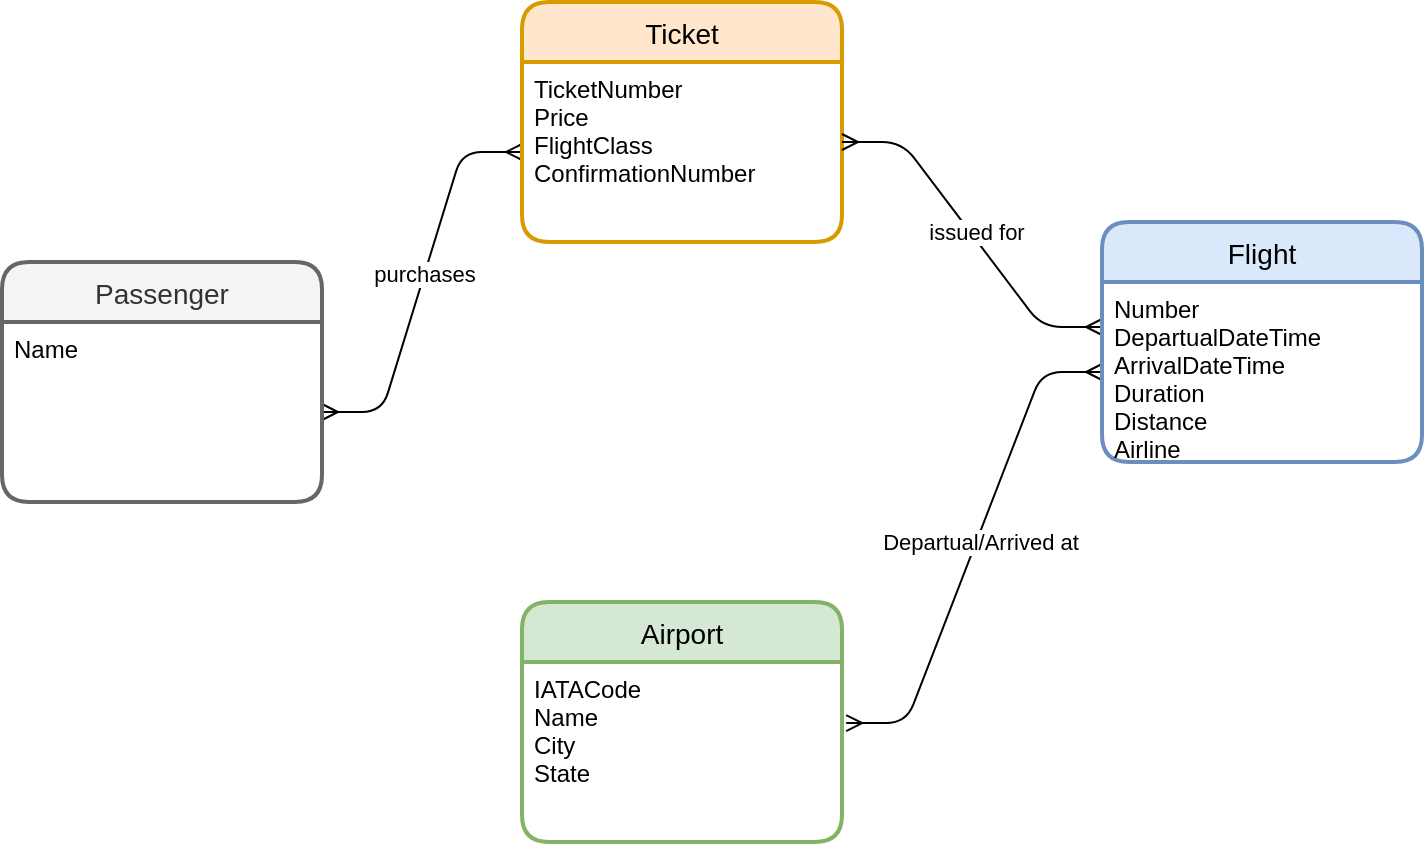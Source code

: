 <mxfile version="13.3.5" type="device"><diagram id="C5RBs43oDa-KdzZeNtuy" name="Page-1"><mxGraphModel dx="769" dy="540" grid="1" gridSize="10" guides="1" tooltips="1" connect="1" arrows="1" fold="1" page="1" pageScale="1" pageWidth="827" pageHeight="1169" math="0" shadow="0"><root><mxCell id="WIyWlLk6GJQsqaUBKTNV-0"/><mxCell id="WIyWlLk6GJQsqaUBKTNV-1" parent="WIyWlLk6GJQsqaUBKTNV-0"/><mxCell id="BMDhAagSydivBnA5uflI-13" value="" style="edgeStyle=entityRelationEdgeStyle;fontSize=12;html=1;endArrow=ERmany;startArrow=ERmany;entryX=0;entryY=0.5;entryDx=0;entryDy=0;exitX=1.013;exitY=0.339;exitDx=0;exitDy=0;exitPerimeter=0;" parent="WIyWlLk6GJQsqaUBKTNV-1" source="BMDhAagSydivBnA5uflI-7" target="BMDhAagSydivBnA5uflI-3" edge="1"><mxGeometry width="100" height="100" relative="1" as="geometry"><mxPoint x="340" y="330" as="sourcePoint"/><mxPoint x="440" y="230" as="targetPoint"/></mxGeometry></mxCell><mxCell id="BMDhAagSydivBnA5uflI-14" value="Departual/Arrived at" style="edgeLabel;html=1;align=center;verticalAlign=middle;resizable=0;points=[];" parent="BMDhAagSydivBnA5uflI-13" vertex="1" connectable="0"><mxGeometry x="0.031" y="-3" relative="1" as="geometry"><mxPoint x="-1" as="offset"/></mxGeometry></mxCell><mxCell id="BMDhAagSydivBnA5uflI-16" value="" style="edgeStyle=entityRelationEdgeStyle;fontSize=12;html=1;endArrow=ERmany;startArrow=ERmany;entryX=0;entryY=0.5;entryDx=0;entryDy=0;exitX=1;exitY=0.5;exitDx=0;exitDy=0;" parent="WIyWlLk6GJQsqaUBKTNV-1" source="BMDhAagSydivBnA5uflI-1" target="BMDhAagSydivBnA5uflI-12" edge="1"><mxGeometry width="100" height="100" relative="1" as="geometry"><mxPoint x="220" y="243" as="sourcePoint"/><mxPoint x="440" y="230" as="targetPoint"/></mxGeometry></mxCell><mxCell id="5xCjttxP4g9EqCqBEcz1-0" value="purchases&lt;br&gt;" style="edgeLabel;html=1;align=center;verticalAlign=middle;resizable=0;points=[];" vertex="1" connectable="0" parent="BMDhAagSydivBnA5uflI-16"><mxGeometry x="0.048" y="1" relative="1" as="geometry"><mxPoint as="offset"/></mxGeometry></mxCell><mxCell id="BMDhAagSydivBnA5uflI-11" value="Ticket" style="swimlane;childLayout=stackLayout;horizontal=1;startSize=30;horizontalStack=0;rounded=1;fontSize=14;fontStyle=0;strokeWidth=2;resizeParent=0;resizeLast=1;shadow=0;dashed=0;align=center;fillColor=#ffe6cc;strokeColor=#d79b00;" parent="WIyWlLk6GJQsqaUBKTNV-1" vertex="1"><mxGeometry x="270" y="50" width="160" height="120" as="geometry"/></mxCell><mxCell id="BMDhAagSydivBnA5uflI-15" value="" style="edgeStyle=entityRelationEdgeStyle;fontSize=12;html=1;endArrow=ERmany;startArrow=ERmany;entryX=0;entryY=0.25;entryDx=0;entryDy=0;" parent="BMDhAagSydivBnA5uflI-11" target="BMDhAagSydivBnA5uflI-3" edge="1"><mxGeometry width="100" height="100" relative="1" as="geometry"><mxPoint x="160" y="70" as="sourcePoint"/><mxPoint x="260" y="-30" as="targetPoint"/></mxGeometry></mxCell><mxCell id="5xCjttxP4g9EqCqBEcz1-1" value="issued for" style="edgeLabel;html=1;align=center;verticalAlign=middle;resizable=0;points=[];" vertex="1" connectable="0" parent="BMDhAagSydivBnA5uflI-15"><mxGeometry x="0.002" y="2" relative="1" as="geometry"><mxPoint as="offset"/></mxGeometry></mxCell><mxCell id="BMDhAagSydivBnA5uflI-12" value="TicketNumber&#10;Price&#10;FlightClass&#10;ConfirmationNumber&#10;" style="align=left;strokeColor=none;fillColor=none;spacingLeft=4;fontSize=12;verticalAlign=top;resizable=0;rotatable=0;part=1;" parent="BMDhAagSydivBnA5uflI-11" vertex="1"><mxGeometry y="30" width="160" height="90" as="geometry"/></mxCell><mxCell id="BMDhAagSydivBnA5uflI-2" value="Flight" style="swimlane;childLayout=stackLayout;horizontal=1;startSize=30;horizontalStack=0;rounded=1;fontSize=14;fontStyle=0;strokeWidth=2;resizeParent=0;resizeLast=1;shadow=0;dashed=0;align=center;fillColor=#dae8fc;strokeColor=#6c8ebf;" parent="WIyWlLk6GJQsqaUBKTNV-1" vertex="1"><mxGeometry x="560" y="160" width="160" height="120" as="geometry"/></mxCell><mxCell id="BMDhAagSydivBnA5uflI-3" value="Number&#10;DepartualDateTime&#10;ArrivalDateTime&#10;Duration&#10;Distance&#10;Airline&#10;" style="align=left;strokeColor=none;fillColor=none;spacingLeft=4;fontSize=12;verticalAlign=top;resizable=0;rotatable=0;part=1;" parent="BMDhAagSydivBnA5uflI-2" vertex="1"><mxGeometry y="30" width="160" height="90" as="geometry"/></mxCell><mxCell id="BMDhAagSydivBnA5uflI-6" value="Airport" style="swimlane;childLayout=stackLayout;horizontal=1;startSize=30;horizontalStack=0;rounded=1;fontSize=14;fontStyle=0;strokeWidth=2;resizeParent=0;resizeLast=1;shadow=0;dashed=0;align=center;fillColor=#d5e8d4;strokeColor=#82b366;" parent="WIyWlLk6GJQsqaUBKTNV-1" vertex="1"><mxGeometry x="270" y="350" width="160" height="120" as="geometry"/></mxCell><mxCell id="BMDhAagSydivBnA5uflI-7" value="IATACode&#10;Name&#10;City&#10;State&#10;" style="align=left;strokeColor=none;fillColor=none;spacingLeft=4;fontSize=12;verticalAlign=top;resizable=0;rotatable=0;part=1;" parent="BMDhAagSydivBnA5uflI-6" vertex="1"><mxGeometry y="30" width="160" height="90" as="geometry"/></mxCell><mxCell id="BMDhAagSydivBnA5uflI-0" value="Passenger" style="swimlane;childLayout=stackLayout;horizontal=1;startSize=30;horizontalStack=0;rounded=1;fontSize=14;fontStyle=0;strokeWidth=2;resizeParent=0;resizeLast=1;shadow=0;dashed=0;align=center;fillColor=#f5f5f5;strokeColor=#666666;fontColor=#333333;" parent="WIyWlLk6GJQsqaUBKTNV-1" vertex="1"><mxGeometry x="10" y="180" width="160" height="120" as="geometry"/></mxCell><mxCell id="BMDhAagSydivBnA5uflI-1" value="Name" style="align=left;strokeColor=none;fillColor=none;spacingLeft=4;fontSize=12;verticalAlign=top;resizable=0;rotatable=0;part=1;" parent="BMDhAagSydivBnA5uflI-0" vertex="1"><mxGeometry y="30" width="160" height="90" as="geometry"/></mxCell></root></mxGraphModel></diagram></mxfile>